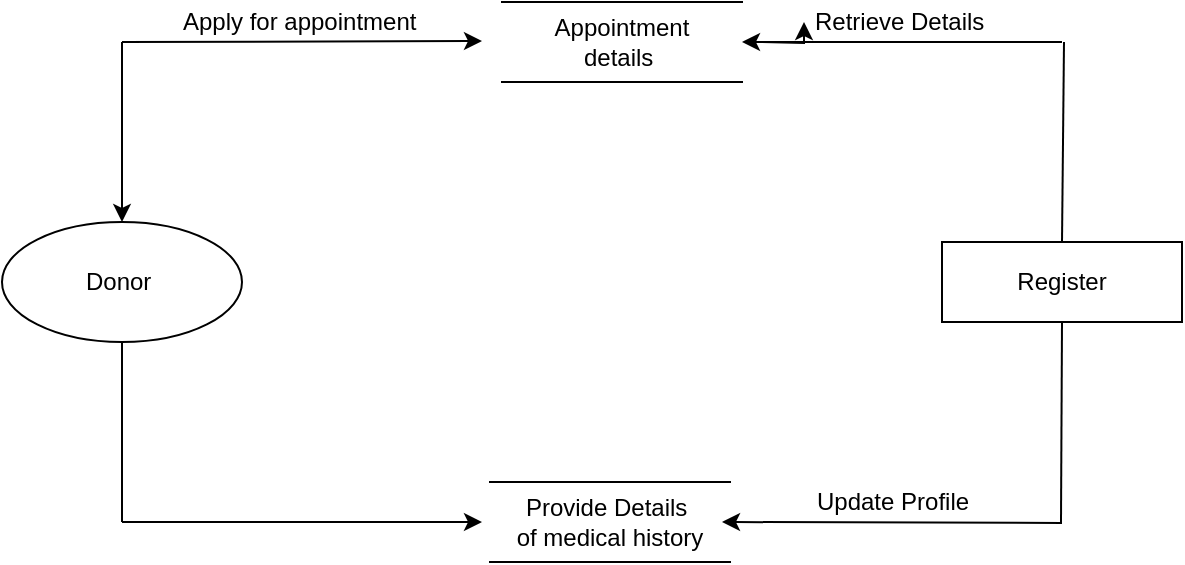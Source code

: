<mxfile version="13.8.1" type="github">
  <diagram id="wYrOz4zsngM5HxvyR-B3" name="Page-1">
    <mxGraphModel dx="764" dy="332" grid="1" gridSize="10" guides="1" tooltips="1" connect="1" arrows="1" fold="1" page="1" pageScale="1" pageWidth="827" pageHeight="1169" math="0" shadow="0">
      <root>
        <mxCell id="0" />
        <mxCell id="1" parent="0" />
        <mxCell id="Y0amp_NVcRcgAly3bFfp-3" value="" style="endArrow=classic;html=1;" edge="1" parent="1">
          <mxGeometry width="50" height="50" relative="1" as="geometry">
            <mxPoint x="110" y="150" as="sourcePoint" />
            <mxPoint x="290" y="149.5" as="targetPoint" />
          </mxGeometry>
        </mxCell>
        <mxCell id="Y0amp_NVcRcgAly3bFfp-4" value="" style="endArrow=classic;html=1;" edge="1" parent="1" target="Y0amp_NVcRcgAly3bFfp-5">
          <mxGeometry width="50" height="50" relative="1" as="geometry">
            <mxPoint x="110" y="150" as="sourcePoint" />
            <mxPoint x="110" y="280" as="targetPoint" />
          </mxGeometry>
        </mxCell>
        <mxCell id="Y0amp_NVcRcgAly3bFfp-5" value="Donor&amp;nbsp;" style="ellipse;whiteSpace=wrap;html=1;" vertex="1" parent="1">
          <mxGeometry x="50" y="240" width="120" height="60" as="geometry" />
        </mxCell>
        <mxCell id="Y0amp_NVcRcgAly3bFfp-8" value="" style="endArrow=none;html=1;exitX=0.5;exitY=1;exitDx=0;exitDy=0;" edge="1" parent="1" source="Y0amp_NVcRcgAly3bFfp-5">
          <mxGeometry width="50" height="50" relative="1" as="geometry">
            <mxPoint x="109.5" y="310" as="sourcePoint" />
            <mxPoint x="110" y="390" as="targetPoint" />
          </mxGeometry>
        </mxCell>
        <mxCell id="Y0amp_NVcRcgAly3bFfp-9" value="" style="endArrow=classic;html=1;" edge="1" parent="1">
          <mxGeometry width="50" height="50" relative="1" as="geometry">
            <mxPoint x="110" y="390" as="sourcePoint" />
            <mxPoint x="290" y="390" as="targetPoint" />
          </mxGeometry>
        </mxCell>
        <mxCell id="Y0amp_NVcRcgAly3bFfp-13" value="Register" style="rounded=0;whiteSpace=wrap;html=1;" vertex="1" parent="1">
          <mxGeometry x="520" y="250" width="120" height="40" as="geometry" />
        </mxCell>
        <mxCell id="Y0amp_NVcRcgAly3bFfp-16" value="" style="endArrow=classic;html=1;" edge="1" parent="1">
          <mxGeometry width="50" height="50" relative="1" as="geometry">
            <mxPoint x="580" y="390.5" as="sourcePoint" />
            <mxPoint x="410" y="390" as="targetPoint" />
          </mxGeometry>
        </mxCell>
        <mxCell id="Y0amp_NVcRcgAly3bFfp-19" value="" style="endArrow=none;html=1;entryX=0.5;entryY=1;entryDx=0;entryDy=0;" edge="1" parent="1" target="Y0amp_NVcRcgAly3bFfp-13">
          <mxGeometry width="50" height="50" relative="1" as="geometry">
            <mxPoint x="579.5" y="390" as="sourcePoint" />
            <mxPoint x="579.5" y="320" as="targetPoint" />
          </mxGeometry>
        </mxCell>
        <mxCell id="Y0amp_NVcRcgAly3bFfp-20" value="" style="endArrow=none;html=1;" edge="1" parent="1">
          <mxGeometry width="50" height="50" relative="1" as="geometry">
            <mxPoint x="580" y="250" as="sourcePoint" />
            <mxPoint x="581" y="150" as="targetPoint" />
          </mxGeometry>
        </mxCell>
        <mxCell id="Y0amp_NVcRcgAly3bFfp-21" value="" style="endArrow=classic;html=1;" edge="1" parent="1">
          <mxGeometry width="50" height="50" relative="1" as="geometry">
            <mxPoint x="580" y="150" as="sourcePoint" />
            <mxPoint x="420" y="150" as="targetPoint" />
          </mxGeometry>
        </mxCell>
        <mxCell id="Y0amp_NVcRcgAly3bFfp-22" value="Apply for appointment&amp;nbsp;" style="text;html=1;resizable=0;autosize=1;align=center;verticalAlign=middle;points=[];fillColor=none;strokeColor=none;rounded=0;" vertex="1" parent="1">
          <mxGeometry x="130" y="130" width="140" height="20" as="geometry" />
        </mxCell>
        <mxCell id="Y0amp_NVcRcgAly3bFfp-23" value="Retrieve Details&amp;nbsp;" style="text;html=1;resizable=0;autosize=1;align=center;verticalAlign=middle;points=[];fillColor=none;strokeColor=none;rounded=0;" vertex="1" parent="1">
          <mxGeometry x="450" y="130" width="100" height="20" as="geometry" />
        </mxCell>
        <mxCell id="Y0amp_NVcRcgAly3bFfp-24" value="Update Profile" style="text;html=1;resizable=0;autosize=1;align=center;verticalAlign=middle;points=[];fillColor=none;strokeColor=none;rounded=0;" vertex="1" parent="1">
          <mxGeometry x="450" y="370" width="90" height="20" as="geometry" />
        </mxCell>
        <mxCell id="Y0amp_NVcRcgAly3bFfp-28" value="" style="edgeStyle=orthogonalEdgeStyle;rounded=0;orthogonalLoop=1;jettySize=auto;html=1;" edge="1" parent="1" target="Y0amp_NVcRcgAly3bFfp-23">
          <mxGeometry relative="1" as="geometry">
            <mxPoint x="430" y="150" as="sourcePoint" />
          </mxGeometry>
        </mxCell>
        <mxCell id="Y0amp_NVcRcgAly3bFfp-27" value="Appointment &lt;br&gt;details&amp;nbsp;" style="shape=partialRectangle;whiteSpace=wrap;html=1;left=0;right=0;fillColor=none;" vertex="1" parent="1">
          <mxGeometry x="300" y="130" width="120" height="40" as="geometry" />
        </mxCell>
        <mxCell id="Y0amp_NVcRcgAly3bFfp-31" value="Provide Details&amp;nbsp;&lt;br&gt;of medical history" style="shape=partialRectangle;whiteSpace=wrap;html=1;left=0;right=0;fillColor=none;" vertex="1" parent="1">
          <mxGeometry x="294" y="370" width="120" height="40" as="geometry" />
        </mxCell>
      </root>
    </mxGraphModel>
  </diagram>
</mxfile>

